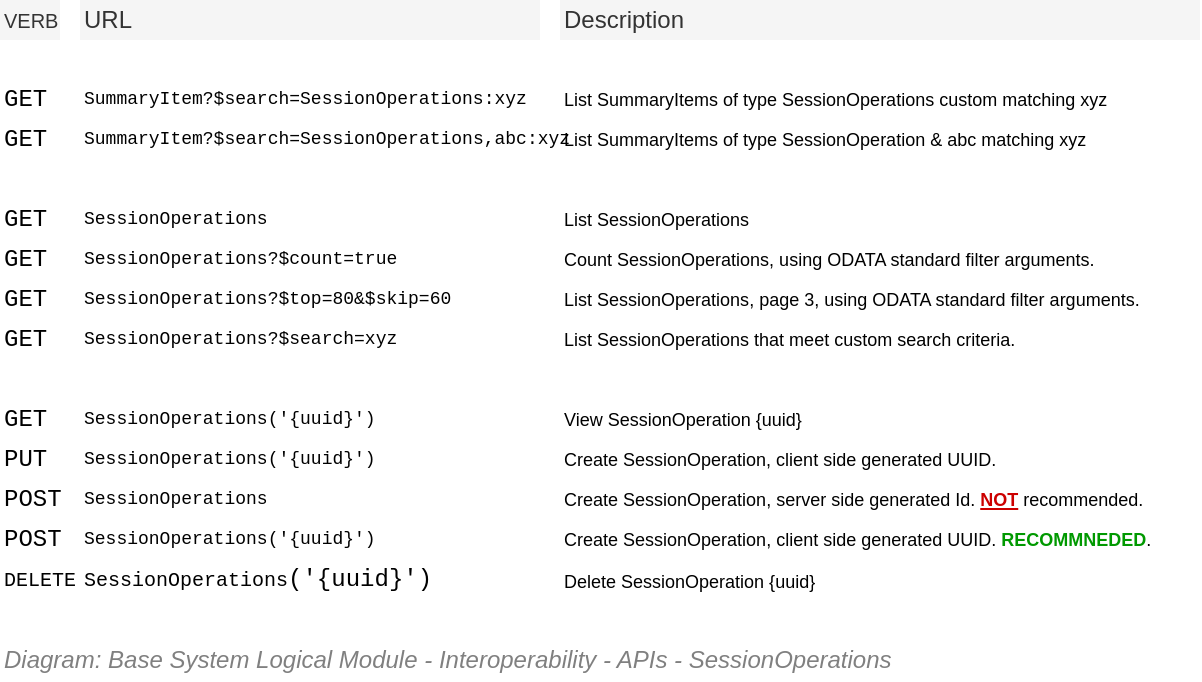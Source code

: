 <mxfile compressed="false" version="18.0.8" type="google">
  <diagram name="Integration/System Logical Module/API/Resource URLs/SessionOperations" id="K5eaqMLBbLdmsQkx93ft">
    <mxGraphModel grid="1" page="1" gridSize="10" guides="1" tooltips="1" connect="1" arrows="1" fold="1" pageScale="1" pageWidth="850" pageHeight="1100" math="0" shadow="0">
      <root>
        <mxCell id="iEQEjl8cStSDDIpdb-Ik-0" />
        <mxCell id="iEQEjl8cStSDDIpdb-Ik-1" value="Diagram" parent="iEQEjl8cStSDDIpdb-Ik-0" />
        <mxCell id="iEQEjl8cStSDDIpdb-Ik-2" value="List SessionOperations" style="text;html=1;strokeColor=none;fillColor=none;align=left;verticalAlign=middle;whiteSpace=wrap;rounded=0;dashed=1;fontFamily=Helvetica;fontSize=9;" vertex="1" parent="iEQEjl8cStSDDIpdb-Ik-1">
          <mxGeometry x="400" y="300" width="320" height="20" as="geometry" />
        </mxCell>
        <mxCell id="iEQEjl8cStSDDIpdb-Ik-3" value="&lt;span style=&quot;font-size: 9px;&quot;&gt;SessionOperations&lt;/span&gt;" style="text;html=1;strokeColor=none;fillColor=none;align=left;verticalAlign=middle;whiteSpace=wrap;rounded=0;dashed=1;fontSize=9;fontFamily=Courier New;" vertex="1" parent="iEQEjl8cStSDDIpdb-Ik-1">
          <mxGeometry x="160" y="300" width="200" height="20" as="geometry" />
        </mxCell>
        <mxCell id="iEQEjl8cStSDDIpdb-Ik-4" value="&lt;span style=&quot;font-size: 9px;&quot;&gt;SessionOperations&lt;/span&gt;(&#39;{uuid}&#39;)" style="text;html=1;strokeColor=none;fillColor=none;align=left;verticalAlign=middle;whiteSpace=wrap;rounded=0;dashed=1;fontSize=9;fontFamily=Courier New;" vertex="1" parent="iEQEjl8cStSDDIpdb-Ik-1">
          <mxGeometry x="160" y="400" width="200" height="20" as="geometry" />
        </mxCell>
        <mxCell id="iEQEjl8cStSDDIpdb-Ik-5" value="View SessionOperation&amp;nbsp;{uuid}" style="text;html=1;strokeColor=none;fillColor=none;align=left;verticalAlign=middle;whiteSpace=wrap;rounded=0;dashed=1;fontFamily=Helvetica;fontSize=9;" vertex="1" parent="iEQEjl8cStSDDIpdb-Ik-1">
          <mxGeometry x="400" y="400" width="320" height="20" as="geometry" />
        </mxCell>
        <mxCell id="iEQEjl8cStSDDIpdb-Ik-6" value="GET" style="text;html=1;strokeColor=none;fillColor=none;align=left;verticalAlign=middle;whiteSpace=wrap;rounded=0;dashed=1;fontSize=12;fontFamily=Courier New;" vertex="1" parent="iEQEjl8cStSDDIpdb-Ik-1">
          <mxGeometry x="120" y="300" width="40" height="20" as="geometry" />
        </mxCell>
        <mxCell id="iEQEjl8cStSDDIpdb-Ik-7" value="GET" style="text;html=1;strokeColor=none;fillColor=none;align=left;verticalAlign=middle;whiteSpace=wrap;rounded=0;dashed=1;fontSize=12;fontFamily=Courier New;" vertex="1" parent="iEQEjl8cStSDDIpdb-Ik-1">
          <mxGeometry x="120" y="400" width="40" height="20" as="geometry" />
        </mxCell>
        <mxCell id="iEQEjl8cStSDDIpdb-Ik-8" value="POST" style="text;html=1;strokeColor=none;fillColor=none;align=left;verticalAlign=middle;whiteSpace=wrap;rounded=0;dashed=1;fontSize=12;fontFamily=Courier New;" vertex="1" parent="iEQEjl8cStSDDIpdb-Ik-1">
          <mxGeometry x="120" y="440" width="40" height="20" as="geometry" />
        </mxCell>
        <mxCell id="iEQEjl8cStSDDIpdb-Ik-9" value="&lt;span style=&quot;font-size: 9px;&quot;&gt;SessionOperations&lt;/span&gt;" style="text;html=1;strokeColor=none;fillColor=none;align=left;verticalAlign=middle;whiteSpace=wrap;rounded=0;dashed=1;fontSize=9;fontFamily=Courier New;" vertex="1" parent="iEQEjl8cStSDDIpdb-Ik-1">
          <mxGeometry x="160" y="440" width="200" height="20" as="geometry" />
        </mxCell>
        <mxCell id="iEQEjl8cStSDDIpdb-Ik-10" value="POST" style="text;html=1;strokeColor=none;fillColor=none;align=left;verticalAlign=middle;whiteSpace=wrap;rounded=0;dashed=1;fontSize=12;fontFamily=Courier New;" vertex="1" parent="iEQEjl8cStSDDIpdb-Ik-1">
          <mxGeometry x="120" y="460" width="40" height="20" as="geometry" />
        </mxCell>
        <mxCell id="iEQEjl8cStSDDIpdb-Ik-11" value="&lt;span style=&quot;font-size: 9px;&quot;&gt;SessionOperations&lt;/span&gt;(&#39;{uuid}&#39;)" style="text;html=1;strokeColor=none;fillColor=none;align=left;verticalAlign=middle;whiteSpace=wrap;rounded=0;dashed=1;fontSize=9;fontFamily=Courier New;" vertex="1" parent="iEQEjl8cStSDDIpdb-Ik-1">
          <mxGeometry x="160" y="460" width="200" height="20" as="geometry" />
        </mxCell>
        <mxCell id="iEQEjl8cStSDDIpdb-Ik-12" value="&lt;font style=&quot;font-size: 9px;&quot;&gt;Create&amp;nbsp;&lt;span style=&quot;font-size: 9px;&quot;&gt;SessionOperation&lt;/span&gt;, server side generated Id. &lt;b style=&quot;font-size: 9px;&quot;&gt;&lt;font color=&quot;#cc0000&quot; style=&quot;font-size: 9px;&quot;&gt;&lt;u style=&quot;font-size: 9px;&quot;&gt;NOT&lt;/u&gt;&lt;/font&gt; &lt;/b&gt;recommended.&lt;/font&gt;" style="text;html=1;strokeColor=none;fillColor=none;align=left;verticalAlign=middle;whiteSpace=wrap;rounded=0;dashed=1;fontFamily=Helvetica;fontSize=9;" vertex="1" parent="iEQEjl8cStSDDIpdb-Ik-1">
          <mxGeometry x="400" y="440" width="320" height="20" as="geometry" />
        </mxCell>
        <mxCell id="iEQEjl8cStSDDIpdb-Ik-13" value="&lt;font style=&quot;font-size: 9px;&quot;&gt;Create&amp;nbsp;&lt;span style=&quot;font-size: 9px;&quot;&gt;SessionOperation&lt;/span&gt;, client side generated UUID. &lt;b style=&quot;font-size: 9px;&quot;&gt;&lt;font color=&quot;#009900&quot; style=&quot;font-size: 9px;&quot;&gt;RECOMMNEDED&lt;/font&gt;&lt;/b&gt;.&lt;/font&gt;" style="text;html=1;strokeColor=none;fillColor=none;align=left;verticalAlign=middle;whiteSpace=wrap;rounded=0;dashed=1;fontFamily=Helvetica;fontSize=9;" vertex="1" parent="iEQEjl8cStSDDIpdb-Ik-1">
          <mxGeometry x="400" y="460" width="320" height="20" as="geometry" />
        </mxCell>
        <mxCell id="iEQEjl8cStSDDIpdb-Ik-14" value="PUT" style="text;html=1;strokeColor=none;fillColor=none;align=left;verticalAlign=middle;whiteSpace=wrap;rounded=0;dashed=1;fontSize=12;fontFamily=Courier New;" vertex="1" parent="iEQEjl8cStSDDIpdb-Ik-1">
          <mxGeometry x="120" y="420" width="40" height="20" as="geometry" />
        </mxCell>
        <mxCell id="iEQEjl8cStSDDIpdb-Ik-15" value="&lt;span style=&quot;font-size: 9px;&quot;&gt;SessionOperations&lt;/span&gt;(&#39;{uuid}&#39;)" style="text;html=1;strokeColor=none;fillColor=none;align=left;verticalAlign=middle;whiteSpace=wrap;rounded=0;dashed=1;fontSize=9;fontFamily=Courier New;" vertex="1" parent="iEQEjl8cStSDDIpdb-Ik-1">
          <mxGeometry x="160" y="420" width="200" height="20" as="geometry" />
        </mxCell>
        <mxCell id="iEQEjl8cStSDDIpdb-Ik-16" value="Create SessionOperation, client side generated UUID." style="text;html=1;strokeColor=none;fillColor=none;align=left;verticalAlign=middle;whiteSpace=wrap;rounded=0;dashed=1;fontFamily=Helvetica;fontSize=9;" vertex="1" parent="iEQEjl8cStSDDIpdb-Ik-1">
          <mxGeometry x="400" y="420" width="320" height="20" as="geometry" />
        </mxCell>
        <mxCell id="iEQEjl8cStSDDIpdb-Ik-17" value="DELETE" style="text;html=1;strokeColor=none;fillColor=none;align=left;verticalAlign=middle;whiteSpace=wrap;rounded=0;dashed=1;fontSize=10;fontFamily=Courier New;" vertex="1" parent="iEQEjl8cStSDDIpdb-Ik-1">
          <mxGeometry x="120" y="480" width="40" height="20" as="geometry" />
        </mxCell>
        <mxCell id="iEQEjl8cStSDDIpdb-Ik-18" value="&lt;span style=&quot;font-size: 10px&quot;&gt;SessionOperations&lt;/span&gt;(&#39;{uuid}&#39;)" style="text;html=1;strokeColor=none;fillColor=none;align=left;verticalAlign=middle;whiteSpace=wrap;rounded=0;dashed=1;fontSize=12;fontFamily=Courier New;" vertex="1" parent="iEQEjl8cStSDDIpdb-Ik-1">
          <mxGeometry x="160" y="480" width="200" height="20" as="geometry" />
        </mxCell>
        <mxCell id="iEQEjl8cStSDDIpdb-Ik-19" value="&lt;font style=&quot;font-size: 9px&quot;&gt;Delete SessionOperation {uuid}&lt;/font&gt;" style="text;html=1;strokeColor=none;fillColor=none;align=left;verticalAlign=middle;whiteSpace=wrap;rounded=0;dashed=1;fontFamily=Helvetica;fontSize=12;" vertex="1" parent="iEQEjl8cStSDDIpdb-Ik-1">
          <mxGeometry x="400" y="480" width="320" height="20" as="geometry" />
        </mxCell>
        <mxCell id="iEQEjl8cStSDDIpdb-Ik-20" value="&lt;font style=&quot;font-size: 9px;&quot;&gt;List&amp;nbsp;&lt;span style=&quot;font-size: 9px;&quot;&gt;SessionOperations&lt;/span&gt;, page 3, using ODATA standard filter arguments.&lt;/font&gt;" style="text;html=1;strokeColor=none;fillColor=none;align=left;verticalAlign=middle;whiteSpace=wrap;rounded=0;dashed=1;fontFamily=Helvetica;fontSize=9;" vertex="1" parent="iEQEjl8cStSDDIpdb-Ik-1">
          <mxGeometry x="400" y="340" width="320" height="20" as="geometry" />
        </mxCell>
        <mxCell id="iEQEjl8cStSDDIpdb-Ik-21" value="&lt;font style=&quot;font-size: 9px;&quot;&gt;SessionOperations?$top=80&amp;amp;$skip=60&lt;/font&gt;" style="text;html=1;strokeColor=none;fillColor=none;align=left;verticalAlign=middle;whiteSpace=wrap;rounded=0;dashed=1;fontSize=9;fontFamily=Courier New;" vertex="1" parent="iEQEjl8cStSDDIpdb-Ik-1">
          <mxGeometry x="160" y="340" width="200" height="20" as="geometry" />
        </mxCell>
        <mxCell id="iEQEjl8cStSDDIpdb-Ik-22" value="GET" style="text;html=1;strokeColor=none;fillColor=none;align=left;verticalAlign=middle;whiteSpace=wrap;rounded=0;dashed=1;fontSize=12;fontFamily=Courier New;" vertex="1" parent="iEQEjl8cStSDDIpdb-Ik-1">
          <mxGeometry x="120" y="340" width="40" height="20" as="geometry" />
        </mxCell>
        <mxCell id="iEQEjl8cStSDDIpdb-Ik-23" value="Count SessionOperations, using ODATA standard filter arguments." style="text;html=1;strokeColor=none;fillColor=none;align=left;verticalAlign=middle;whiteSpace=wrap;rounded=0;dashed=1;fontFamily=Helvetica;fontSize=9;" vertex="1" parent="iEQEjl8cStSDDIpdb-Ik-1">
          <mxGeometry x="400" y="320" width="320" height="20" as="geometry" />
        </mxCell>
        <mxCell id="iEQEjl8cStSDDIpdb-Ik-24" value="&lt;span style=&quot;font-size: 9px;&quot;&gt;SessionOperations&lt;/span&gt;?$count=true" style="text;html=1;strokeColor=none;fillColor=none;align=left;verticalAlign=middle;whiteSpace=wrap;rounded=0;dashed=1;fontSize=9;fontFamily=Courier New;" vertex="1" parent="iEQEjl8cStSDDIpdb-Ik-1">
          <mxGeometry x="160" y="320" width="200" height="20" as="geometry" />
        </mxCell>
        <mxCell id="iEQEjl8cStSDDIpdb-Ik-25" value="GET" style="text;html=1;strokeColor=none;fillColor=none;align=left;verticalAlign=middle;whiteSpace=wrap;rounded=0;dashed=1;fontSize=12;fontFamily=Courier New;" vertex="1" parent="iEQEjl8cStSDDIpdb-Ik-1">
          <mxGeometry x="120" y="320" width="40" height="20" as="geometry" />
        </mxCell>
        <mxCell id="iEQEjl8cStSDDIpdb-Ik-26" value="GET" style="text;html=1;strokeColor=none;fillColor=none;align=left;verticalAlign=middle;whiteSpace=wrap;rounded=0;dashed=1;fontSize=12;fontFamily=Courier New;" vertex="1" parent="iEQEjl8cStSDDIpdb-Ik-1">
          <mxGeometry x="120" y="360" width="40" height="20" as="geometry" />
        </mxCell>
        <mxCell id="iEQEjl8cStSDDIpdb-Ik-27" value="&lt;span style=&quot;font-size: 9px;&quot;&gt;SessionOperations&lt;/span&gt;?$search=xyz" style="text;html=1;strokeColor=none;fillColor=none;align=left;verticalAlign=middle;whiteSpace=wrap;rounded=0;dashed=1;fontSize=9;fontFamily=Courier New;" vertex="1" parent="iEQEjl8cStSDDIpdb-Ik-1">
          <mxGeometry x="160" y="360" width="200" height="20" as="geometry" />
        </mxCell>
        <mxCell id="iEQEjl8cStSDDIpdb-Ik-28" value="List SessionOperations&amp;nbsp;that meet custom search criteria." style="text;html=1;strokeColor=none;fillColor=none;align=left;verticalAlign=middle;whiteSpace=wrap;rounded=0;dashed=1;fontFamily=Helvetica;fontSize=9;" vertex="1" parent="iEQEjl8cStSDDIpdb-Ik-1">
          <mxGeometry x="400" y="360" width="320" height="20" as="geometry" />
        </mxCell>
        <mxCell id="iEQEjl8cStSDDIpdb-Ik-29" value="Description" style="text;html=1;strokeColor=none;fillColor=#f5f5f5;align=left;verticalAlign=middle;whiteSpace=wrap;rounded=0;fontSize=12;fontFamily=Helvetica;fontColor=#333333;fontStyle=0" vertex="1" parent="iEQEjl8cStSDDIpdb-Ik-1">
          <mxGeometry x="400" y="200" width="320" height="20" as="geometry" />
        </mxCell>
        <mxCell id="iEQEjl8cStSDDIpdb-Ik-30" value="URL" style="text;html=1;strokeColor=none;fillColor=#f5f5f5;align=left;verticalAlign=middle;whiteSpace=wrap;rounded=0;fontSize=12;fontFamily=Helvetica;fontColor=#333333;fontStyle=0" vertex="1" parent="iEQEjl8cStSDDIpdb-Ik-1">
          <mxGeometry x="160" y="200" width="230" height="20" as="geometry" />
        </mxCell>
        <mxCell id="iEQEjl8cStSDDIpdb-Ik-31" value="&lt;font style=&quot;font-size: 10px;&quot;&gt;VERB&lt;/font&gt;" style="text;html=1;strokeColor=none;fillColor=#f5f5f5;align=left;verticalAlign=middle;whiteSpace=wrap;rounded=0;fontSize=10;fontFamily=Helvetica;fontColor=#333333;fontStyle=0" vertex="1" parent="iEQEjl8cStSDDIpdb-Ik-1">
          <mxGeometry x="120" y="200" width="30" height="20" as="geometry" />
        </mxCell>
        <mxCell id="iEQEjl8cStSDDIpdb-Ik-32" value="&lt;font style=&quot;font-size: 9px;&quot;&gt;SummaryItem?$search=&lt;span style=&quot;font-size: 9px;&quot;&gt;SessionOperations&lt;/span&gt;,abc:xyz&lt;/font&gt;" style="text;html=1;strokeColor=none;fillColor=none;align=left;verticalAlign=middle;whiteSpace=wrap;rounded=0;dashed=1;fontSize=9;fontFamily=Courier New;" vertex="1" parent="iEQEjl8cStSDDIpdb-Ik-1">
          <mxGeometry x="160" y="260" width="250" height="20" as="geometry" />
        </mxCell>
        <mxCell id="iEQEjl8cStSDDIpdb-Ik-33" value="GET" style="text;html=1;strokeColor=none;fillColor=none;align=left;verticalAlign=middle;whiteSpace=wrap;rounded=0;dashed=1;fontSize=12;fontFamily=Courier New;" vertex="1" parent="iEQEjl8cStSDDIpdb-Ik-1">
          <mxGeometry x="120" y="260" width="40" height="20" as="geometry" />
        </mxCell>
        <mxCell id="iEQEjl8cStSDDIpdb-Ik-34" value="&lt;font style=&quot;font-size: 9px;&quot;&gt;SummaryItem?$search=SessionOperations:xyz&lt;/font&gt;" style="text;html=1;strokeColor=none;fillColor=none;align=left;verticalAlign=middle;whiteSpace=wrap;rounded=0;dashed=1;fontSize=9;fontFamily=Courier New;" vertex="1" parent="iEQEjl8cStSDDIpdb-Ik-1">
          <mxGeometry x="160" y="240" width="240" height="20" as="geometry" />
        </mxCell>
        <mxCell id="iEQEjl8cStSDDIpdb-Ik-35" value="GET" style="text;html=1;strokeColor=none;fillColor=none;align=left;verticalAlign=middle;whiteSpace=wrap;rounded=0;dashed=1;fontSize=12;fontFamily=Courier New;" vertex="1" parent="iEQEjl8cStSDDIpdb-Ik-1">
          <mxGeometry x="120" y="240" width="40" height="20" as="geometry" />
        </mxCell>
        <mxCell id="iEQEjl8cStSDDIpdb-Ik-36" value="List SummaryItems of type SessionOperations&amp;nbsp;custom matching xyz" style="text;html=1;strokeColor=none;fillColor=none;align=left;verticalAlign=middle;whiteSpace=wrap;rounded=0;dashed=1;fontFamily=Helvetica;fontSize=9;" vertex="1" parent="iEQEjl8cStSDDIpdb-Ik-1">
          <mxGeometry x="400" y="240" width="320" height="20" as="geometry" />
        </mxCell>
        <mxCell id="iEQEjl8cStSDDIpdb-Ik-37" value="List SummaryItems&amp;nbsp;of type SessionOperation&amp;nbsp;&amp;amp; abc matching xyz" style="text;html=1;strokeColor=none;fillColor=none;align=left;verticalAlign=middle;whiteSpace=wrap;rounded=0;dashed=1;fontFamily=Helvetica;fontSize=9;" vertex="1" parent="iEQEjl8cStSDDIpdb-Ik-1">
          <mxGeometry x="400" y="260" width="320" height="20" as="geometry" />
        </mxCell>
        <mxCell id="iEQEjl8cStSDDIpdb-Ik-38" value="Context/Legend" parent="iEQEjl8cStSDDIpdb-Ik-0" />
        <mxCell id="iEQEjl8cStSDDIpdb-Ik-39" value="Title/Diagram" parent="iEQEjl8cStSDDIpdb-Ik-0" />
        <mxCell id="iEQEjl8cStSDDIpdb-Ik-40" value="&lt;font style=&quot;font-size: 12px ; font-weight: normal&quot;&gt;&lt;i&gt;Diagram: Base&amp;nbsp;&lt;/i&gt;&lt;i&gt;System&amp;nbsp;&lt;/i&gt;&lt;i&gt;Logical Module -&amp;nbsp;&lt;/i&gt;&lt;i&gt;Interoperability&amp;nbsp;&lt;/i&gt;&lt;i&gt;- APIs - SessionOperations&lt;/i&gt;&lt;/font&gt;" style="text;strokeColor=none;fillColor=none;html=1;fontSize=12;fontStyle=1;verticalAlign=middle;align=left;shadow=0;glass=0;comic=0;opacity=30;fontColor=#808080;" vertex="1" parent="iEQEjl8cStSDDIpdb-Ik-39">
          <mxGeometry x="120" y="520" width="520" height="20" as="geometry" />
        </mxCell>
        <mxCell id="iEQEjl8cStSDDIpdb-Ik-41" value="Title/Page" visible="0" parent="iEQEjl8cStSDDIpdb-Ik-0" />
        <mxCell id="iEQEjl8cStSDDIpdb-Ik-42" value="" style="group;fontSize=12;" vertex="1" connectable="0" parent="iEQEjl8cStSDDIpdb-Ik-41">
          <mxGeometry x="120" y="120" width="600" height="45" as="geometry" />
        </mxCell>
        <mxCell id="iEQEjl8cStSDDIpdb-Ik-43" value="&lt;font style=&quot;font-size: 12px&quot;&gt;Base Logical Module - Interoperability&amp;nbsp;- APIs - SessionOperations&lt;/font&gt;" style="text;strokeColor=none;fillColor=none;html=1;fontSize=12;fontStyle=1;verticalAlign=middle;align=left;shadow=0;glass=0;comic=0;opacity=30;fontColor=#808080;" vertex="1" parent="iEQEjl8cStSDDIpdb-Ik-42">
          <mxGeometry y="20" width="600" height="20" as="geometry" />
        </mxCell>
        <mxCell id="iEQEjl8cStSDDIpdb-Ik-44" value="" style="line;strokeWidth=2;html=1;shadow=0;glass=0;comic=0;fillColor=none;fontSize=10;fontColor=#CCCCCC;labelBackgroundColor=none;strokeColor=#CCCCCC;" vertex="1" parent="iEQEjl8cStSDDIpdb-Ik-42">
          <mxGeometry y="35" width="600" height="10" as="geometry" />
        </mxCell>
        <mxCell id="iEQEjl8cStSDDIpdb-Ik-45" value="About" parent="iEQEjl8cStSDDIpdb-Ik-0" />
      </root>
    </mxGraphModel>
  </diagram>
</mxfile>

